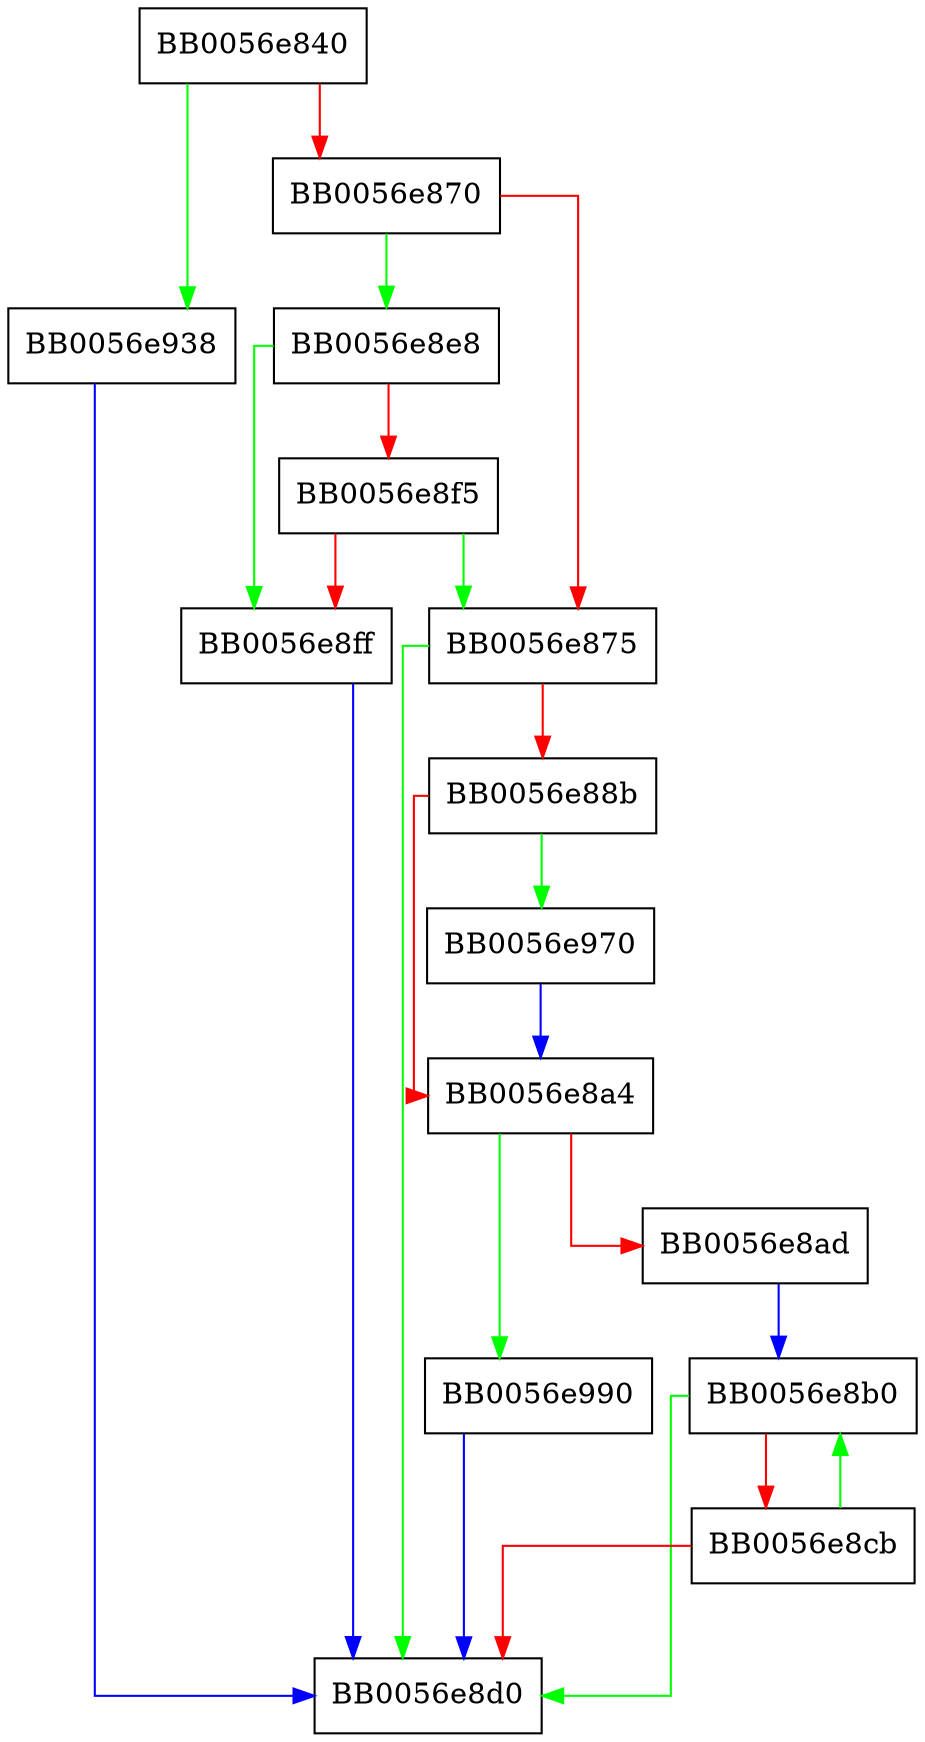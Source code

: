 digraph CMS_digest_verify {
  node [shape="box"];
  graph [splines=ortho];
  BB0056e840 -> BB0056e938 [color="green"];
  BB0056e840 -> BB0056e870 [color="red"];
  BB0056e870 -> BB0056e8e8 [color="green"];
  BB0056e870 -> BB0056e875 [color="red"];
  BB0056e875 -> BB0056e8d0 [color="green"];
  BB0056e875 -> BB0056e88b [color="red"];
  BB0056e88b -> BB0056e970 [color="green"];
  BB0056e88b -> BB0056e8a4 [color="red"];
  BB0056e8a4 -> BB0056e990 [color="green"];
  BB0056e8a4 -> BB0056e8ad [color="red"];
  BB0056e8ad -> BB0056e8b0 [color="blue"];
  BB0056e8b0 -> BB0056e8d0 [color="green"];
  BB0056e8b0 -> BB0056e8cb [color="red"];
  BB0056e8cb -> BB0056e8b0 [color="green"];
  BB0056e8cb -> BB0056e8d0 [color="red"];
  BB0056e8e8 -> BB0056e8ff [color="green"];
  BB0056e8e8 -> BB0056e8f5 [color="red"];
  BB0056e8f5 -> BB0056e875 [color="green"];
  BB0056e8f5 -> BB0056e8ff [color="red"];
  BB0056e8ff -> BB0056e8d0 [color="blue"];
  BB0056e938 -> BB0056e8d0 [color="blue"];
  BB0056e970 -> BB0056e8a4 [color="blue"];
  BB0056e990 -> BB0056e8d0 [color="blue"];
}